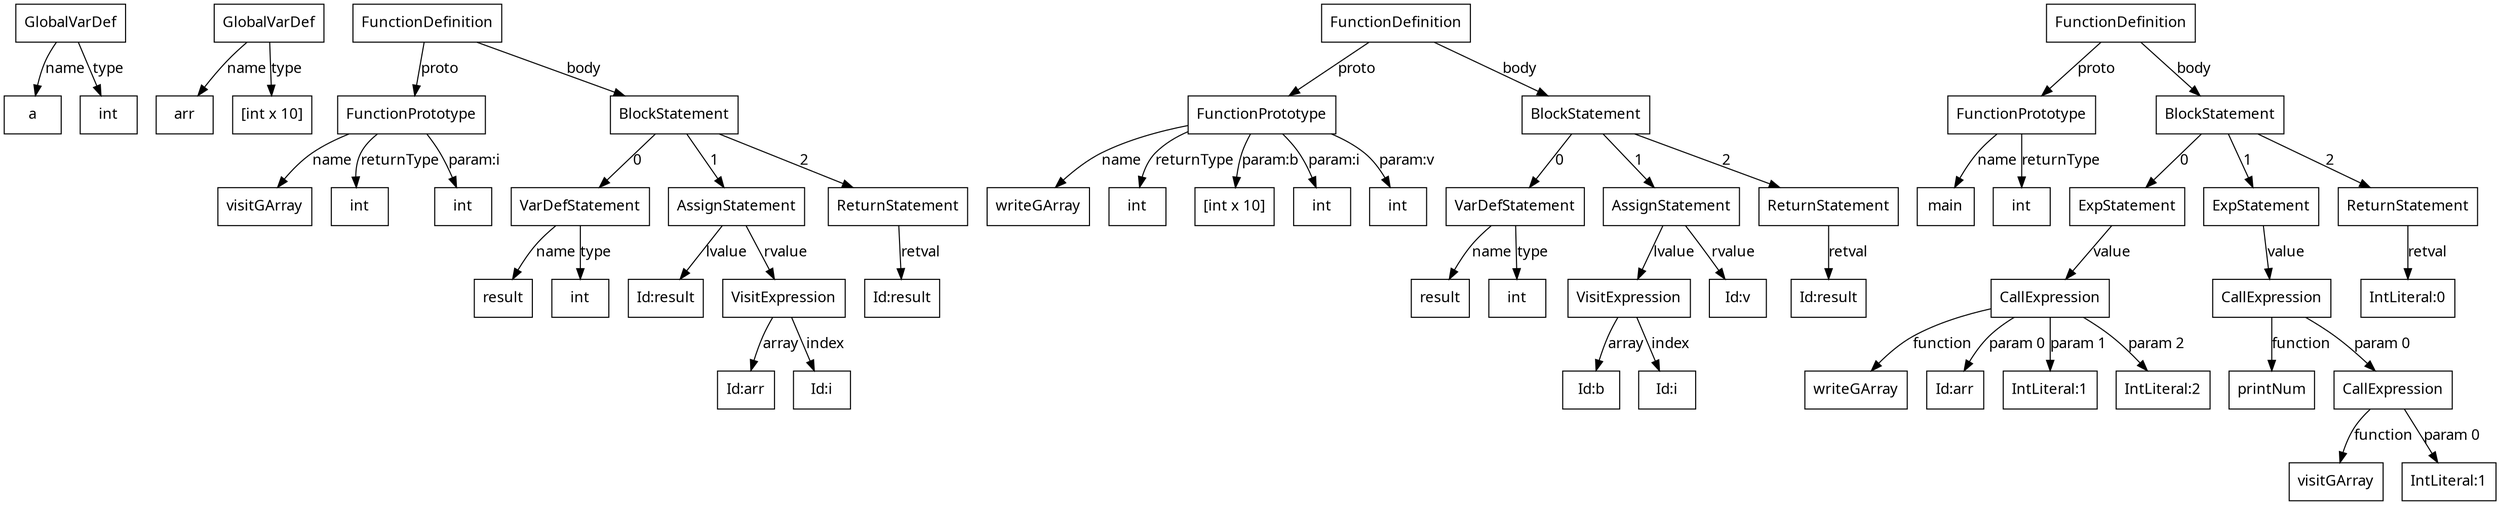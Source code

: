 digraph g {
node[shape = box, fontname = "Fira Code Light"]
edge[fontname = "Fira Code Light", splines = line]
27939440 [label="GlobalVarDef"]
27939440 -> 1 [label="name"]
1 [label="a"]
27939440 -> 2 [label="type"]
2 [label="int"]
27940056 [label="GlobalVarDef"]
27940056 -> 3 [label="name"]
3 [label="arr"]
27940056 -> 4 [label="type"]
4 [label="[int x 10]"]
27957152 [label="FunctionDefinition"]
27957152 -> 27991528 [label="proto"]
27957152 -> 27963496 [label="body"]
27991528 [label="FunctionPrototype"]
27991528 -> 5 [label="name"]
5 [label="visitGArray"]
27991528 -> 6 [label="returnType"]
6 [label="int"]
27991528 -> 7 [label="param:i"]
7 [label="int"]
27963496 [label="BlockStatement"]
27963496 -> 28000064 [label=0]
27963496 -> 27957856 [label=1]
27963496 -> 27956832 [label=2]
28000064 [label="VarDefStatement"]
28000064 -> 8 [label="name"]
8 [label="result"]
28000064 -> 9 [label="type"]
9 [label="int"]
27957856 [label="AssignStatement"]
27957856 -> 28003792 [label="lvalue"]
27957856 -> 27957920 [label="rvalue"]
28003792 [label="Id:result"]
27957920 [label="VisitExpression"]
27957920 -> 27940144 [label="array"]
27940144 [label="Id:arr"]
27957920 -> 28004496 [label="index"]
28004496 [label="Id:i"]
27956832 [label="ReturnStatement"]
27956832 -> 28003880 [label="retval"]
28003880 [label="Id:result"]
27957344 [label="FunctionDefinition"]
27957344 -> 27991736 [label="proto"]
27957344 -> 27962992 [label="body"]
27991736 [label="FunctionPrototype"]
27991736 -> 10 [label="name"]
10 [label="writeGArray"]
27991736 -> 11 [label="returnType"]
11 [label="int"]
27991736 -> 12 [label="param:b"]
12 [label="[int x 10]"]
27991736 -> 13 [label="param:i"]
13 [label="int"]
27991736 -> 14 [label="param:v"]
14 [label="int"]
27962992 [label="BlockStatement"]
27962992 -> 27999296 [label=0]
27962992 -> 27957088 [label=1]
27962992 -> 27956960 [label=2]
27999296 [label="VarDefStatement"]
27999296 -> 15 [label="name"]
15 [label="result"]
27999296 -> 16 [label="type"]
16 [label="int"]
27957088 [label="AssignStatement"]
27957088 -> 27957536 [label="lvalue"]
27957088 -> 28003968 [label="rvalue"]
27957536 [label="VisitExpression"]
27957536 -> 28004056 [label="array"]
28004056 [label="Id:b"]
27957536 -> 28004672 [label="index"]
28004672 [label="Id:i"]
28003968 [label="Id:v"]
27956960 [label="ReturnStatement"]
27956960 -> 28004144 [label="retval"]
28004144 [label="Id:result"]
27958880 [label="FunctionDefinition"]
27958880 -> 27992360 [label="proto"]
27958880 -> 27963568 [label="body"]
27992360 [label="FunctionPrototype"]
27992360 -> 17 [label="name"]
17 [label="main"]
27992360 -> 18 [label="returnType"]
18 [label="int"]
27963568 [label="BlockStatement"]
27963568 -> 27958752 [label=0]
27963568 -> 27959392 [label=1]
27963568 -> 27959904 [label=2]
27958752 [label="ExpStatement"]
27958752 -> 27991840 [label="value"]
27991840 [label="CallExpression"]
27991840 -> 19 [label="function"]
19 [label="writeGArray"]
27991840 -> 28004232 [label="param 0"]
28004232 [label="Id:arr"]
27991840 -> 27957664 [label="param 1"]
27957664 [label="IntLiteral:1"]
27991840 -> 27959840 [label="param 2"]
27959840 [label="IntLiteral:2"]
27959392 [label="ExpStatement"]
27959392 -> 27992152 [label="value"]
27992152 [label="CallExpression"]
27992152 -> 20 [label="function"]
20 [label="printNum"]
27992152 -> 27991632 [label="param 0"]
27991632 [label="CallExpression"]
27991632 -> 21 [label="function"]
21 [label="visitGArray"]
27991632 -> 27958816 [label="param 0"]
27958816 [label="IntLiteral:1"]
27959904 [label="ReturnStatement"]
27959904 -> 27959968 [label="retval"]
27959968 [label="IntLiteral:0"]
}

